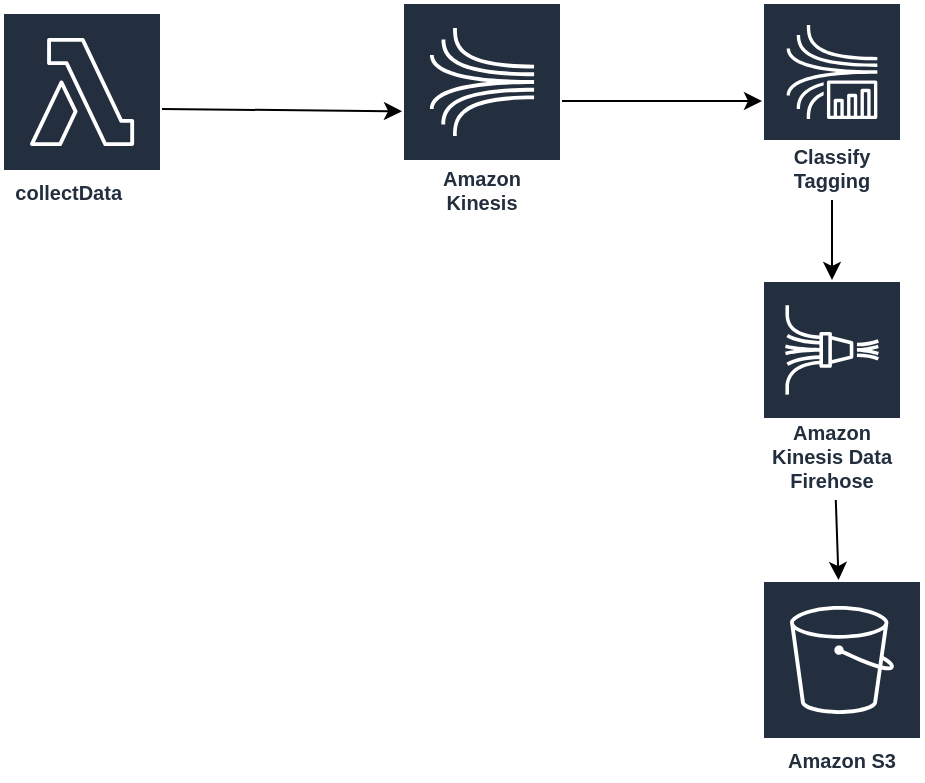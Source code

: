<mxfile>
    <diagram id="WtZMbwxggyxlWj1TEP_S" name="Page-1">
        <mxGraphModel dx="596" dy="428" grid="1" gridSize="10" guides="1" tooltips="1" connect="1" arrows="1" fold="1" page="1" pageScale="1" pageWidth="850" pageHeight="1100" math="0" shadow="0">
            <root>
                <mxCell id="0"/>
                <mxCell id="1" parent="0"/>
                <mxCell id="6" style="edgeStyle=none;html=1;" edge="1" parent="1" target="18">
                    <mxGeometry relative="1" as="geometry">
                        <mxPoint x="430" y="194.495" as="sourcePoint"/>
                        <mxPoint x="547" y="197.5" as="targetPoint"/>
                    </mxGeometry>
                </mxCell>
                <mxCell id="11" style="edgeStyle=none;html=1;" edge="1" parent="1">
                    <mxGeometry relative="1" as="geometry">
                        <mxPoint x="730" y="190.5" as="targetPoint"/>
                        <mxPoint x="617.5" y="190.5" as="sourcePoint"/>
                    </mxGeometry>
                </mxCell>
                <mxCell id="20" style="edgeStyle=none;html=1;fontFamily=Helvetica;fontSize=12;fontColor=rgb(240, 240, 240);" edge="1" parent="1" source="12" target="13">
                    <mxGeometry relative="1" as="geometry"/>
                </mxCell>
                <mxCell id="12" value="Classify&lt;br&gt;Tagging" style="sketch=0;outlineConnect=0;fontColor=#232F3E;gradientColor=none;strokeColor=#ffffff;fillColor=#232F3E;dashed=0;verticalLabelPosition=middle;verticalAlign=bottom;align=center;html=1;whiteSpace=wrap;fontSize=10;fontStyle=1;spacing=3;shape=mxgraph.aws4.productIcon;prIcon=mxgraph.aws4.kinesis_data_analytics;" vertex="1" parent="1">
                    <mxGeometry x="730" y="141" width="70" height="99" as="geometry"/>
                </mxCell>
                <mxCell id="21" style="edgeStyle=none;html=1;fontFamily=Helvetica;fontSize=12;fontColor=rgb(240, 240, 240);" edge="1" parent="1" source="13" target="15">
                    <mxGeometry relative="1" as="geometry"/>
                </mxCell>
                <mxCell id="13" value="Amazon Kinesis Data Firehose" style="sketch=0;outlineConnect=0;fontColor=#232F3E;gradientColor=none;strokeColor=#ffffff;fillColor=#232F3E;dashed=0;verticalLabelPosition=middle;verticalAlign=bottom;align=center;html=1;whiteSpace=wrap;fontSize=10;fontStyle=1;spacing=3;shape=mxgraph.aws4.productIcon;prIcon=mxgraph.aws4.kinesis_data_firehose;" vertex="1" parent="1">
                    <mxGeometry x="730" y="280" width="70" height="110" as="geometry"/>
                </mxCell>
                <mxCell id="15" value="Amazon S3" style="sketch=0;outlineConnect=0;fontColor=#232F3E;gradientColor=none;strokeColor=#ffffff;fillColor=#232F3E;dashed=0;verticalLabelPosition=middle;verticalAlign=bottom;align=center;html=1;whiteSpace=wrap;fontSize=10;fontStyle=1;spacing=3;shape=mxgraph.aws4.productIcon;prIcon=mxgraph.aws4.s3;" vertex="1" parent="1">
                    <mxGeometry x="730" y="430" width="80" height="100" as="geometry"/>
                </mxCell>
                <mxCell id="18" value="Amazon Kinesis" style="sketch=0;outlineConnect=0;fontColor=#232F3E;gradientColor=none;strokeColor=#ffffff;fillColor=#232F3E;dashed=0;verticalLabelPosition=middle;verticalAlign=bottom;align=center;html=1;whiteSpace=wrap;fontSize=10;fontStyle=1;spacing=3;shape=mxgraph.aws4.productIcon;prIcon=mxgraph.aws4.kinesis;fontFamily=Helvetica;" vertex="1" parent="1">
                    <mxGeometry x="550" y="141" width="80" height="110" as="geometry"/>
                </mxCell>
                <mxCell id="19" value="collectData&lt;span style=&quot;white-space: pre&quot;&gt;&#9;&lt;/span&gt;" style="sketch=0;outlineConnect=0;fontColor=#232F3E;gradientColor=none;strokeColor=#ffffff;fillColor=#232F3E;dashed=0;verticalLabelPosition=middle;verticalAlign=bottom;align=center;html=1;whiteSpace=wrap;fontSize=10;fontStyle=1;spacing=3;shape=mxgraph.aws4.productIcon;prIcon=mxgraph.aws4.lambda;fontFamily=Helvetica;" vertex="1" parent="1">
                    <mxGeometry x="350" y="146" width="80" height="100" as="geometry"/>
                </mxCell>
            </root>
        </mxGraphModel>
    </diagram>
</mxfile>